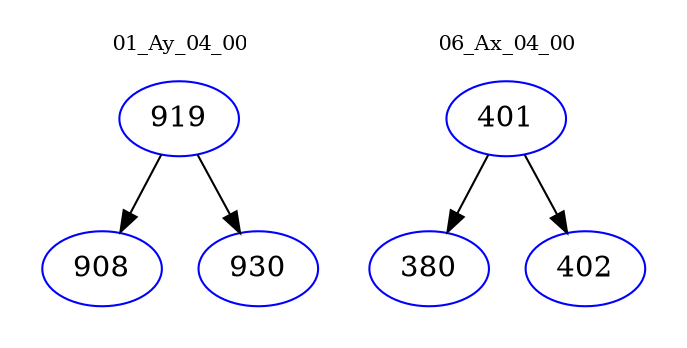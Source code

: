 digraph{
subgraph cluster_0 {
color = white
label = "01_Ay_04_00";
fontsize=10;
T0_919 [label="919", color="blue"]
T0_919 -> T0_908 [color="black"]
T0_908 [label="908", color="blue"]
T0_919 -> T0_930 [color="black"]
T0_930 [label="930", color="blue"]
}
subgraph cluster_1 {
color = white
label = "06_Ax_04_00";
fontsize=10;
T1_401 [label="401", color="blue"]
T1_401 -> T1_380 [color="black"]
T1_380 [label="380", color="blue"]
T1_401 -> T1_402 [color="black"]
T1_402 [label="402", color="blue"]
}
}
